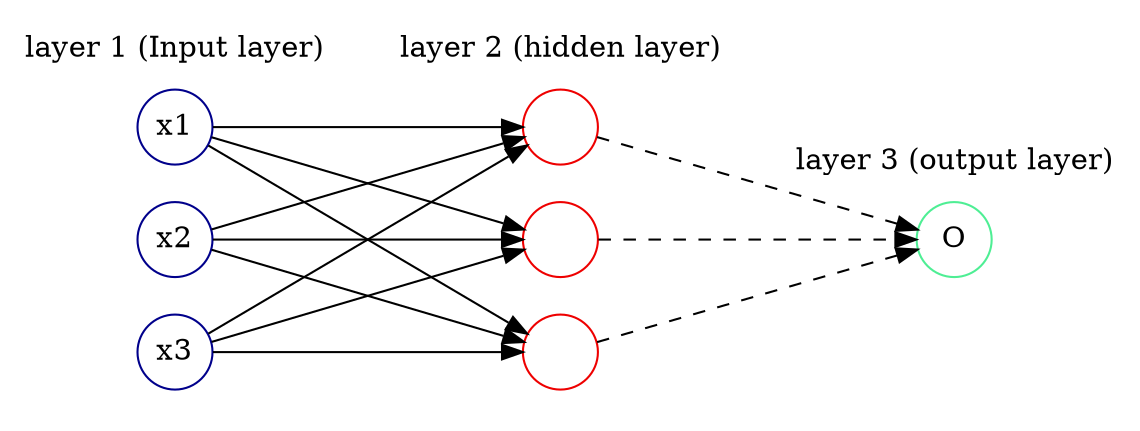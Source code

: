 
digraph G {

  rankdir=LR
	splines=line

  node [fixedsize=true, label=""];

  subgraph cluster_0 {
		color=white;
		node [style=solid,color=blue4, shape=circle];
		x1 x2 x3;
		label = "layer 1 (Input layer)";
	}

	subgraph cluster_1 {
		color=white;
		node [style=solid,color=red2, shape=circle];
		a12 a22 a32;
		label = "layer 2 (hidden layer)";
	}

	subgraph cluster_2 {
		color=white;
		node [style=solid,color=seagreen2, shape=circle];
		O;
		label="layer 3 (output layer)";
	}

        x1 -> a12;
        x1 -> a22;
        x1 -> a32;
        x2 -> a12;
        x2 -> a22;
        x2 -> a32;
        x3 -> a12;
        x3 -> a22;
        x3 -> a32;

        a12 -> O [style="dashed"]
        a22 -> O [style="dashed"]
        a32 -> O [style="dashed"]

        # renaming nodes here, too lazy to set weights
        x1 [label="x2"]
        x2 [label="x3"]
        x3 [label="x1"]
        O [label="O"]

}
